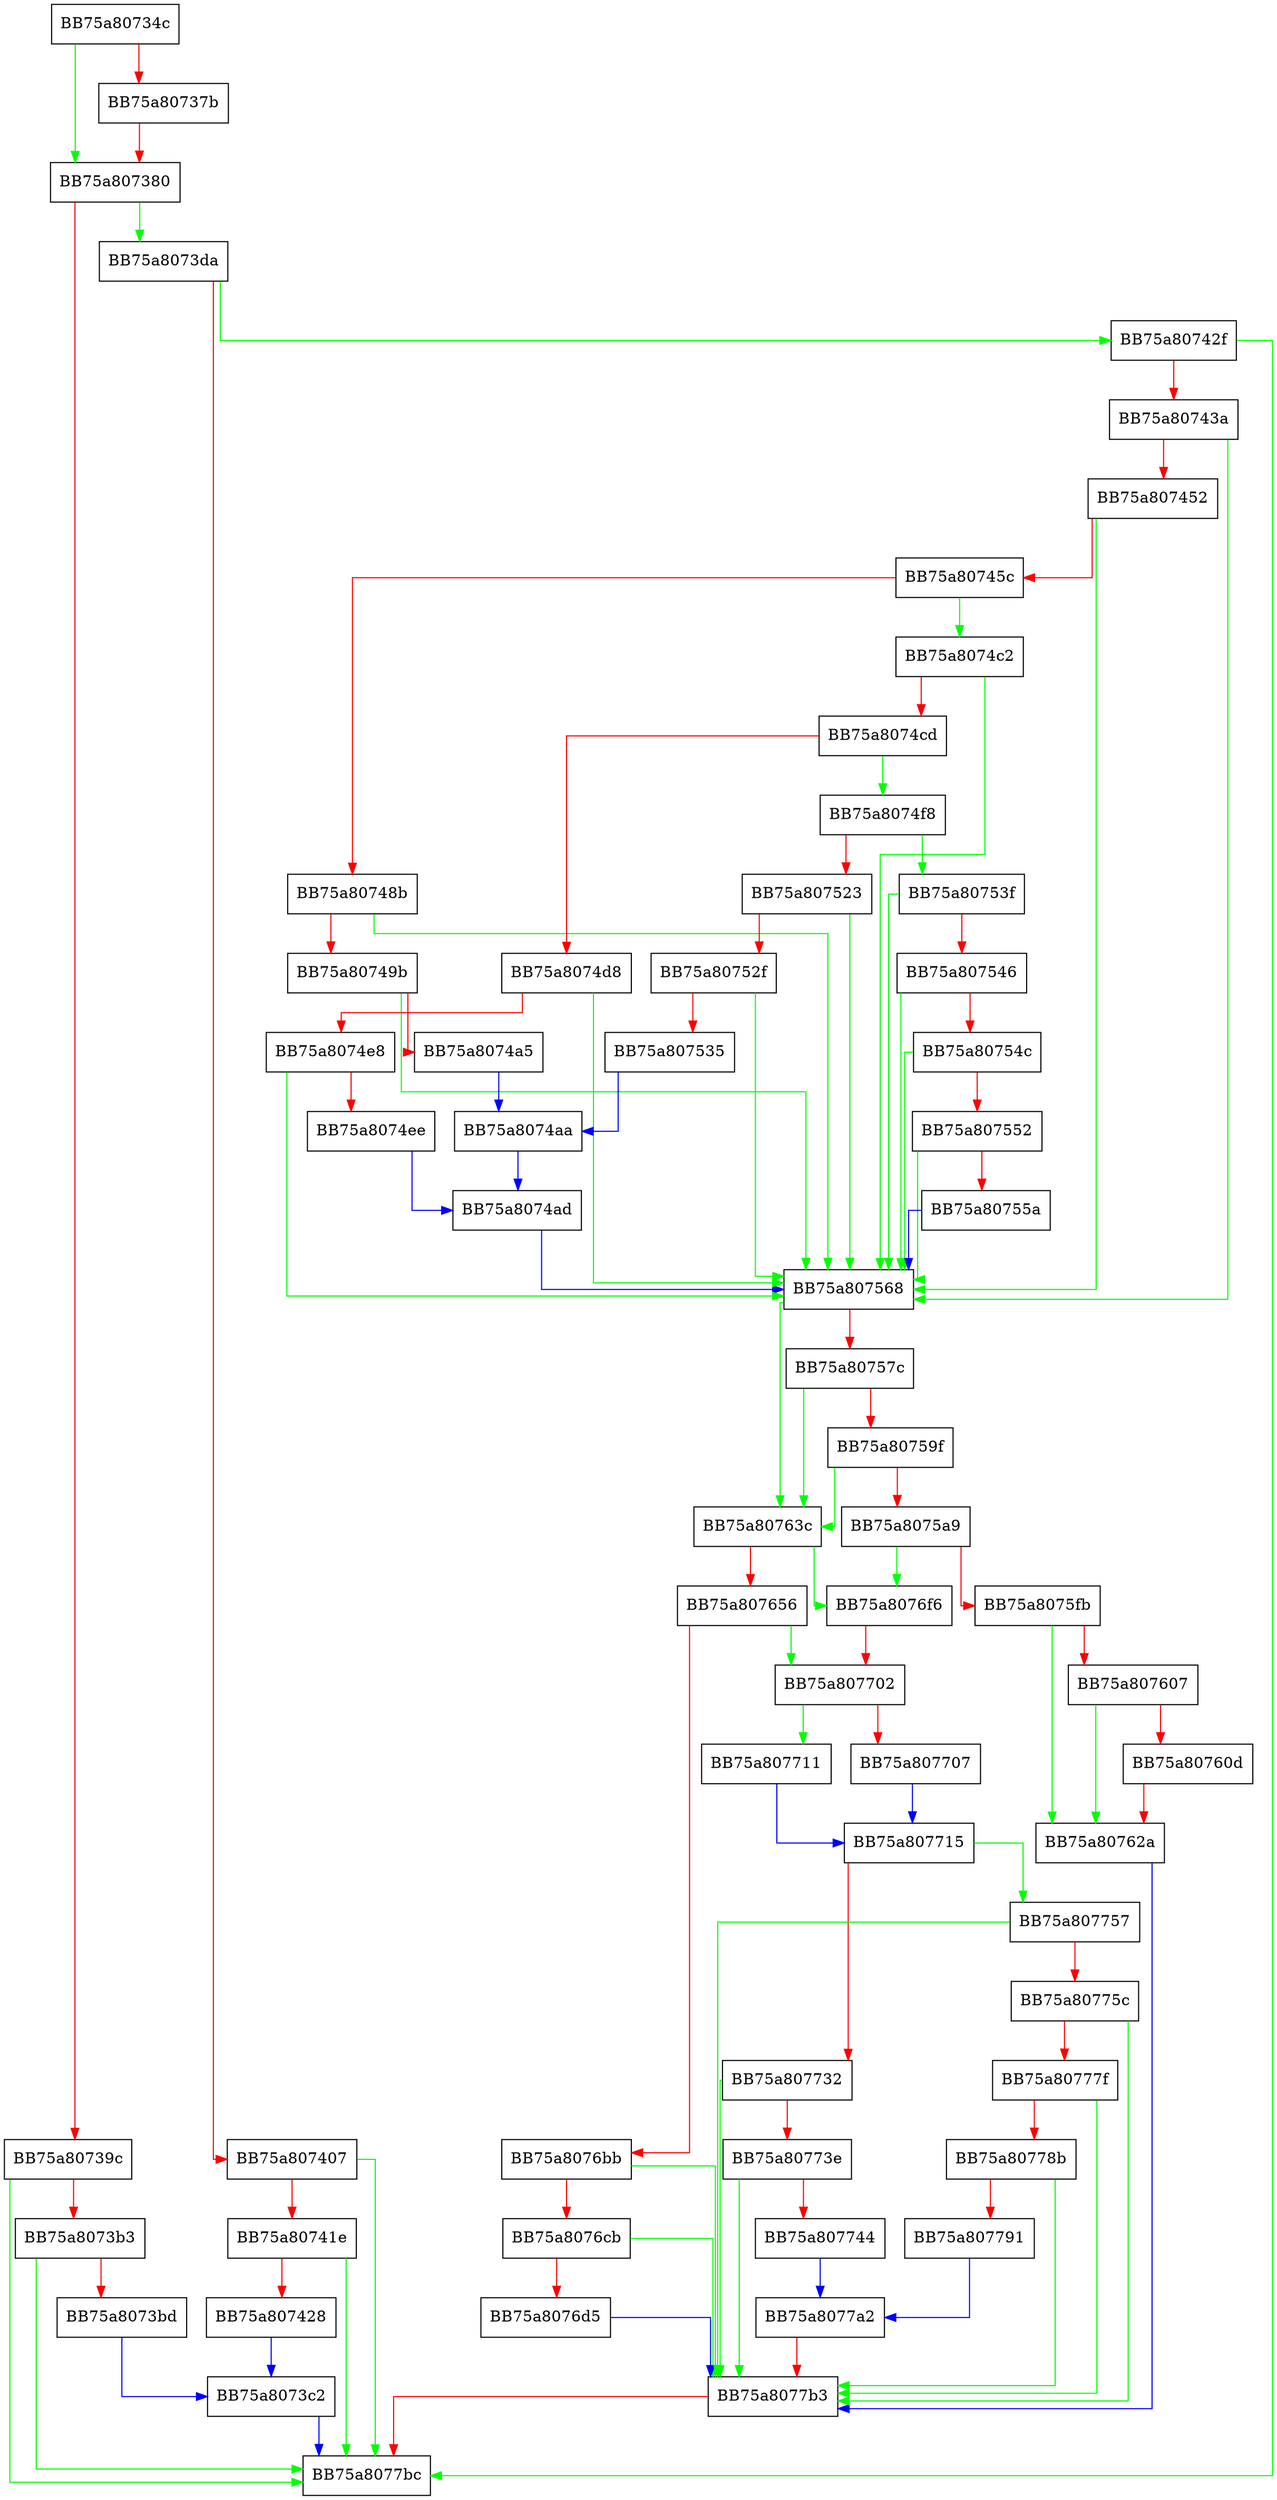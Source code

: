 digraph ZeroFileContent {
  node [shape="box"];
  graph [splines=ortho];
  BB75a80734c -> BB75a807380 [color="green"];
  BB75a80734c -> BB75a80737b [color="red"];
  BB75a80737b -> BB75a807380 [color="red"];
  BB75a807380 -> BB75a8073da [color="green"];
  BB75a807380 -> BB75a80739c [color="red"];
  BB75a80739c -> BB75a8077bc [color="green"];
  BB75a80739c -> BB75a8073b3 [color="red"];
  BB75a8073b3 -> BB75a8077bc [color="green"];
  BB75a8073b3 -> BB75a8073bd [color="red"];
  BB75a8073bd -> BB75a8073c2 [color="blue"];
  BB75a8073c2 -> BB75a8077bc [color="blue"];
  BB75a8073da -> BB75a80742f [color="green"];
  BB75a8073da -> BB75a807407 [color="red"];
  BB75a807407 -> BB75a8077bc [color="green"];
  BB75a807407 -> BB75a80741e [color="red"];
  BB75a80741e -> BB75a8077bc [color="green"];
  BB75a80741e -> BB75a807428 [color="red"];
  BB75a807428 -> BB75a8073c2 [color="blue"];
  BB75a80742f -> BB75a8077bc [color="green"];
  BB75a80742f -> BB75a80743a [color="red"];
  BB75a80743a -> BB75a807568 [color="green"];
  BB75a80743a -> BB75a807452 [color="red"];
  BB75a807452 -> BB75a807568 [color="green"];
  BB75a807452 -> BB75a80745c [color="red"];
  BB75a80745c -> BB75a8074c2 [color="green"];
  BB75a80745c -> BB75a80748b [color="red"];
  BB75a80748b -> BB75a807568 [color="green"];
  BB75a80748b -> BB75a80749b [color="red"];
  BB75a80749b -> BB75a807568 [color="green"];
  BB75a80749b -> BB75a8074a5 [color="red"];
  BB75a8074a5 -> BB75a8074aa [color="blue"];
  BB75a8074aa -> BB75a8074ad [color="blue"];
  BB75a8074ad -> BB75a807568 [color="blue"];
  BB75a8074c2 -> BB75a807568 [color="green"];
  BB75a8074c2 -> BB75a8074cd [color="red"];
  BB75a8074cd -> BB75a8074f8 [color="green"];
  BB75a8074cd -> BB75a8074d8 [color="red"];
  BB75a8074d8 -> BB75a807568 [color="green"];
  BB75a8074d8 -> BB75a8074e8 [color="red"];
  BB75a8074e8 -> BB75a807568 [color="green"];
  BB75a8074e8 -> BB75a8074ee [color="red"];
  BB75a8074ee -> BB75a8074ad [color="blue"];
  BB75a8074f8 -> BB75a80753f [color="green"];
  BB75a8074f8 -> BB75a807523 [color="red"];
  BB75a807523 -> BB75a807568 [color="green"];
  BB75a807523 -> BB75a80752f [color="red"];
  BB75a80752f -> BB75a807568 [color="green"];
  BB75a80752f -> BB75a807535 [color="red"];
  BB75a807535 -> BB75a8074aa [color="blue"];
  BB75a80753f -> BB75a807568 [color="green"];
  BB75a80753f -> BB75a807546 [color="red"];
  BB75a807546 -> BB75a807568 [color="green"];
  BB75a807546 -> BB75a80754c [color="red"];
  BB75a80754c -> BB75a807568 [color="green"];
  BB75a80754c -> BB75a807552 [color="red"];
  BB75a807552 -> BB75a807568 [color="green"];
  BB75a807552 -> BB75a80755a [color="red"];
  BB75a80755a -> BB75a807568 [color="blue"];
  BB75a807568 -> BB75a80763c [color="green"];
  BB75a807568 -> BB75a80757c [color="red"];
  BB75a80757c -> BB75a80763c [color="green"];
  BB75a80757c -> BB75a80759f [color="red"];
  BB75a80759f -> BB75a80763c [color="green"];
  BB75a80759f -> BB75a8075a9 [color="red"];
  BB75a8075a9 -> BB75a8076f6 [color="green"];
  BB75a8075a9 -> BB75a8075fb [color="red"];
  BB75a8075fb -> BB75a80762a [color="green"];
  BB75a8075fb -> BB75a807607 [color="red"];
  BB75a807607 -> BB75a80762a [color="green"];
  BB75a807607 -> BB75a80760d [color="red"];
  BB75a80760d -> BB75a80762a [color="red"];
  BB75a80762a -> BB75a8077b3 [color="blue"];
  BB75a80763c -> BB75a8076f6 [color="green"];
  BB75a80763c -> BB75a807656 [color="red"];
  BB75a807656 -> BB75a807702 [color="green"];
  BB75a807656 -> BB75a8076bb [color="red"];
  BB75a8076bb -> BB75a8077b3 [color="green"];
  BB75a8076bb -> BB75a8076cb [color="red"];
  BB75a8076cb -> BB75a8077b3 [color="green"];
  BB75a8076cb -> BB75a8076d5 [color="red"];
  BB75a8076d5 -> BB75a8077b3 [color="blue"];
  BB75a8076f6 -> BB75a807702 [color="red"];
  BB75a807702 -> BB75a807711 [color="green"];
  BB75a807702 -> BB75a807707 [color="red"];
  BB75a807707 -> BB75a807715 [color="blue"];
  BB75a807711 -> BB75a807715 [color="blue"];
  BB75a807715 -> BB75a807757 [color="green"];
  BB75a807715 -> BB75a807732 [color="red"];
  BB75a807732 -> BB75a8077b3 [color="green"];
  BB75a807732 -> BB75a80773e [color="red"];
  BB75a80773e -> BB75a8077b3 [color="green"];
  BB75a80773e -> BB75a807744 [color="red"];
  BB75a807744 -> BB75a8077a2 [color="blue"];
  BB75a807757 -> BB75a8077b3 [color="green"];
  BB75a807757 -> BB75a80775c [color="red"];
  BB75a80775c -> BB75a8077b3 [color="green"];
  BB75a80775c -> BB75a80777f [color="red"];
  BB75a80777f -> BB75a8077b3 [color="green"];
  BB75a80777f -> BB75a80778b [color="red"];
  BB75a80778b -> BB75a8077b3 [color="green"];
  BB75a80778b -> BB75a807791 [color="red"];
  BB75a807791 -> BB75a8077a2 [color="blue"];
  BB75a8077a2 -> BB75a8077b3 [color="red"];
  BB75a8077b3 -> BB75a8077bc [color="red"];
}